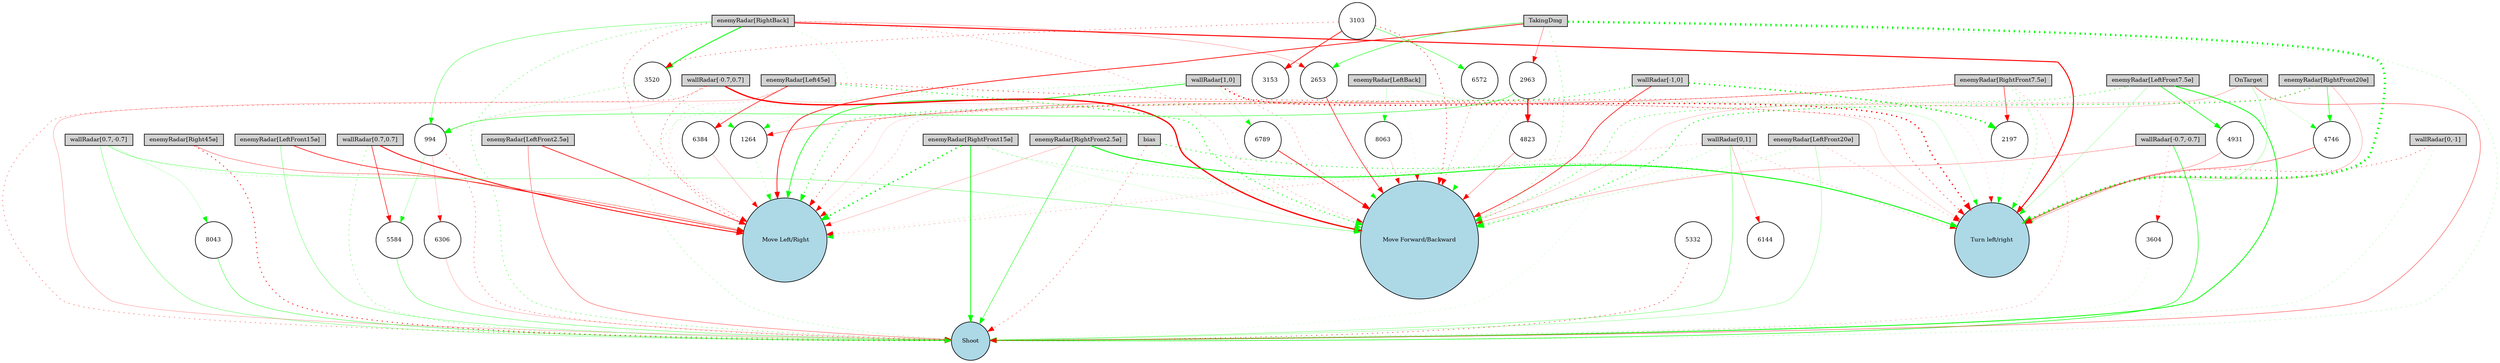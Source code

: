 digraph {
	node [fontsize=9 height=0.2 shape=circle width=0.2]
	"wallRadar[1,0]" [fillcolor=lightgray shape=box style=filled]
	"wallRadar[0,1]" [fillcolor=lightgray shape=box style=filled]
	"wallRadar[-1,0]" [fillcolor=lightgray shape=box style=filled]
	"wallRadar[0,-1]" [fillcolor=lightgray shape=box style=filled]
	"wallRadar[0.7,0.7]" [fillcolor=lightgray shape=box style=filled]
	"wallRadar[-0.7,0.7]" [fillcolor=lightgray shape=box style=filled]
	"wallRadar[-0.7,-0.7]" [fillcolor=lightgray shape=box style=filled]
	"wallRadar[0.7,-0.7]" [fillcolor=lightgray shape=box style=filled]
	"enemyRadar[RightBack]" [fillcolor=lightgray shape=box style=filled]
	"enemyRadar[LeftBack]" [fillcolor=lightgray shape=box style=filled]
	"enemyRadar[Right45ø]" [fillcolor=lightgray shape=box style=filled]
	"enemyRadar[Left45ø]" [fillcolor=lightgray shape=box style=filled]
	"enemyRadar[RightFront20ø]" [fillcolor=lightgray shape=box style=filled]
	"enemyRadar[LeftFront20ø]" [fillcolor=lightgray shape=box style=filled]
	"enemyRadar[RightFront15ø]" [fillcolor=lightgray shape=box style=filled]
	"enemyRadar[LeftFront15ø]" [fillcolor=lightgray shape=box style=filled]
	"enemyRadar[RightFront7.5ø]" [fillcolor=lightgray shape=box style=filled]
	"enemyRadar[LeftFront7.5ø]" [fillcolor=lightgray shape=box style=filled]
	"enemyRadar[RightFront2.5ø]" [fillcolor=lightgray shape=box style=filled]
	"enemyRadar[LeftFront2.5ø]" [fillcolor=lightgray shape=box style=filled]
	OnTarget [fillcolor=lightgray shape=box style=filled]
	TakingDmg [fillcolor=lightgray shape=box style=filled]
	bias [fillcolor=lightgray shape=box style=filled]
	Shoot [fillcolor=lightblue style=filled]
	"Move Forward/Backward" [fillcolor=lightblue style=filled]
	" Move Left/Right" [fillcolor=lightblue style=filled]
	"Turn left/right" [fillcolor=lightblue style=filled]
	6144 [fillcolor=white style=filled]
	6789 [fillcolor=white style=filled]
	4746 [fillcolor=white style=filled]
	2963 [fillcolor=white style=filled]
	3604 [fillcolor=white style=filled]
	2197 [fillcolor=white style=filled]
	3103 [fillcolor=white style=filled]
	6306 [fillcolor=white style=filled]
	6572 [fillcolor=white style=filled]
	3520 [fillcolor=white style=filled]
	4931 [fillcolor=white style=filled]
	5584 [fillcolor=white style=filled]
	3153 [fillcolor=white style=filled]
	5332 [fillcolor=white style=filled]
	4823 [fillcolor=white style=filled]
	2653 [fillcolor=white style=filled]
	994 [fillcolor=white style=filled]
	8043 [fillcolor=white style=filled]
	1264 [fillcolor=white style=filled]
	6384 [fillcolor=white style=filled]
	8063 [fillcolor=white style=filled]
	"wallRadar[1,0]" -> Shoot [color=green penwidth=0.37049928787998176 style=dotted]
	"wallRadar[1,0]" -> "Move Forward/Backward" [color=red penwidth=0.4314830915290825 style=dotted]
	"wallRadar[1,0]" -> " Move Left/Right" [color=green penwidth=0.9907656570106385 style=solid]
	"wallRadar[1,0]" -> "Turn left/right" [color=red penwidth=1.9251863424008449 style=dotted]
	"wallRadar[0,1]" -> Shoot [color=green penwidth=0.41755254736622804 style=solid]
	"wallRadar[0,1]" -> "Move Forward/Backward" [color=green penwidth=0.38916273174251215 style=dotted]
	"wallRadar[0,1]" -> " Move Left/Right" [color=red penwidth=0.31230254405468516 style=dotted]
	"wallRadar[0,1]" -> "Turn left/right" [color=red penwidth=0.35567394674085695 style=dotted]
	"wallRadar[-1,0]" -> Shoot [color=green penwidth=0.1772935555272801 style=dotted]
	"wallRadar[-1,0]" -> "Move Forward/Backward" [color=red penwidth=0.9341175027472364 style=solid]
	"wallRadar[-1,0]" -> " Move Left/Right" [color=green penwidth=1.0734808949915713 style=dotted]
	"wallRadar[-1,0]" -> "Turn left/right" [color=red penwidth=0.18784467441020086 style=dotted]
	"wallRadar[0,-1]" -> Shoot [color=green penwidth=0.30307509261907317 style=dotted]
	"wallRadar[0,-1]" -> "Turn left/right" [color=red penwidth=0.6503814976518276 style=dotted]
	"wallRadar[0.7,0.7]" -> Shoot [color=green penwidth=0.5626012219256816 style=dotted]
	"wallRadar[0.7,0.7]" -> " Move Left/Right" [color=red penwidth=1.3408918649484949 style=solid]
	"wallRadar[-0.7,0.7]" -> Shoot [color=red penwidth=0.5232517630015594 style=dotted]
	"wallRadar[-0.7,0.7]" -> "Move Forward/Backward" [color=red penwidth=1.9852479012531294 style=solid]
	"wallRadar[-0.7,0.7]" -> " Move Left/Right" [color=red penwidth=0.6191106268033418 style=dotted]
	"wallRadar[-0.7,0.7]" -> "Turn left/right" [color=red penwidth=0.16131017110736923 style=solid]
	"wallRadar[-0.7,-0.7]" -> Shoot [color=green penwidth=0.8252580572496787 style=solid]
	"wallRadar[-0.7,-0.7]" -> "Move Forward/Backward" [color=red penwidth=0.33891175044685085 style=solid]
	"wallRadar[-0.7,-0.7]" -> " Move Left/Right" [color=red penwidth=0.12562899933859056 style=dotted]
	"wallRadar[0.7,-0.7]" -> Shoot [color=green penwidth=0.401508074397966 style=solid]
	"wallRadar[0.7,-0.7]" -> "Move Forward/Backward" [color=green penwidth=0.4297394959698764 style=solid]
	"wallRadar[0.7,-0.7]" -> " Move Left/Right" [color=green penwidth=0.32055928829103625 style=dotted]
	"enemyRadar[RightBack]" -> Shoot [color=green penwidth=0.6476644849438944 style=dotted]
	"enemyRadar[RightBack]" -> "Move Forward/Backward" [color=red penwidth=0.3846357723055952 style=dotted]
	"enemyRadar[RightBack]" -> " Move Left/Right" [color=red penwidth=0.5853701751017578 style=dotted]
	"enemyRadar[RightBack]" -> "Turn left/right" [color=red penwidth=1.5373188687637984 style=solid]
	"enemyRadar[LeftBack]" -> "Move Forward/Backward" [color=red penwidth=0.1013830431454591 style=dotted]
	"enemyRadar[LeftBack]" -> "Turn left/right" [color=green penwidth=0.19283920632786494 style=solid]
	"enemyRadar[Right45ø]" -> Shoot [color=red penwidth=1.113677870251667 style=dotted]
	"enemyRadar[Right45ø]" -> " Move Left/Right" [color=red penwidth=0.4512778705407102 style=solid]
	"enemyRadar[Left45ø]" -> Shoot [color=red penwidth=0.27919344042860234 style=solid]
	"enemyRadar[Left45ø]" -> "Move Forward/Backward" [color=green penwidth=1.237231946342165 style=dotted]
	"enemyRadar[Left45ø]" -> " Move Left/Right" [color=red penwidth=0.2457198079885227 style=dotted]
	"enemyRadar[Left45ø]" -> "Turn left/right" [color=red penwidth=0.7881978384720139 style=dotted]
	"enemyRadar[RightFront20ø]" -> "Move Forward/Backward" [color=green penwidth=1.2805235888048605 style=dotted]
	"enemyRadar[RightFront20ø]" -> " Move Left/Right" [color=red penwidth=0.34334946068569805 style=dotted]
	"enemyRadar[RightFront20ø]" -> "Turn left/right" [color=red penwidth=0.28656210197427023 style=solid]
	"enemyRadar[LeftFront20ø]" -> Shoot [color=green penwidth=0.3011717061889141 style=solid]
	"enemyRadar[LeftFront20ø]" -> "Move Forward/Backward" [color=green penwidth=0.4214657516724377 style=dotted]
	"enemyRadar[LeftFront20ø]" -> "Turn left/right" [color=red penwidth=0.3527992183163403 style=dotted]
	"enemyRadar[RightFront15ø]" -> Shoot [color=green penwidth=1.118676879719247 style=solid]
	"enemyRadar[RightFront15ø]" -> "Move Forward/Backward" [color=green penwidth=0.11594511778556783 style=solid]
	"enemyRadar[RightFront15ø]" -> " Move Left/Right" [color=green penwidth=2.3575169389898494 style=dotted]
	"enemyRadar[RightFront15ø]" -> "Turn left/right" [color=green penwidth=0.5537550208199389 style=dotted]
	"enemyRadar[LeftFront15ø]" -> Shoot [color=green penwidth=0.4029391674439219 style=solid]
	"enemyRadar[LeftFront15ø]" -> " Move Left/Right" [color=red penwidth=0.9547873808067159 style=solid]
	"enemyRadar[RightFront7.5ø]" -> Shoot [color=red penwidth=0.3428645155839566 style=dotted]
	"enemyRadar[RightFront7.5ø]" -> " Move Left/Right" [color=red penwidth=0.7480748947188909 style=dotted]
	"enemyRadar[RightFront7.5ø]" -> "Turn left/right" [color=green penwidth=0.5180694679613219 style=dotted]
	"enemyRadar[LeftFront7.5ø]" -> Shoot [color=green penwidth=1.2292896162422968 style=solid]
	"enemyRadar[LeftFront7.5ø]" -> "Move Forward/Backward" [color=green penwidth=0.807172581143488 style=dotted]
	"enemyRadar[LeftFront7.5ø]" -> "Turn left/right" [color=green penwidth=0.26172492032125405 style=solid]
	"enemyRadar[RightFront2.5ø]" -> Shoot [color=green penwidth=0.6606258587944697 style=solid]
	"enemyRadar[RightFront2.5ø]" -> "Move Forward/Backward" [color=green penwidth=0.3392203526394831 style=dotted]
	"enemyRadar[RightFront2.5ø]" -> " Move Left/Right" [color=red penwidth=0.2311010994440554 style=solid]
	"enemyRadar[RightFront2.5ø]" -> "Turn left/right" [color=green penwidth=1.3964311518471995 style=solid]
	"enemyRadar[LeftFront2.5ø]" -> Shoot [color=red penwidth=0.4665565680666912 style=solid]
	"enemyRadar[LeftFront2.5ø]" -> " Move Left/Right" [color=red penwidth=1.0116029985030732 style=solid]
	OnTarget -> Shoot [color=red penwidth=0.5104847665691434 style=solid]
	OnTarget -> "Move Forward/Backward" [color=red penwidth=0.203010629102239 style=solid]
	OnTarget -> " Move Left/Right" [color=red penwidth=0.12174541666253362 style=solid]
	OnTarget -> "Turn left/right" [color=green penwidth=0.3248351265139926 style=solid]
	TakingDmg -> Shoot [color=green penwidth=0.3442175931050486 style=dotted]
	TakingDmg -> "Move Forward/Backward" [color=green penwidth=0.5363206780653471 style=dotted]
	TakingDmg -> " Move Left/Right" [color=red penwidth=1.0930924141660738 style=solid]
	TakingDmg -> "Turn left/right" [color=green penwidth=3.691298572523909 style=dotted]
	bias -> Shoot [color=red penwidth=0.5733290860761704 style=dotted]
	bias -> "Move Forward/Backward" [color=green penwidth=0.25561185284406096 style=dotted]
	bias -> " Move Left/Right" [color=green penwidth=0.19361117517747975 style=dotted]
	bias -> "Turn left/right" [color=green penwidth=1.0480138682407099 style=dotted]
	"wallRadar[-0.7,0.7]" -> 994 [color=red penwidth=0.11247302661082438 style=solid]
	994 -> Shoot [color=red penwidth=0.5351935461563531 style=dotted]
	"enemyRadar[RightBack]" -> 1264 [color=green penwidth=0.26338527802617506 style=dotted]
	1264 -> " Move Left/Right" [color=green penwidth=0.34411416150518737 style=dotted]
	"enemyRadar[RightFront7.5ø]" -> 1264 [color=red penwidth=0.4752591297219205 style=solid]
	2197 -> "Turn left/right" [color=green penwidth=0.18534737095682696 style=dotted]
	"wallRadar[-1,0]" -> 2197 [color=green penwidth=2.3125388546807866 style=dotted]
	"enemyRadar[RightBack]" -> 994 [color=green penwidth=0.4732510350362923 style=solid]
	"enemyRadar[RightBack]" -> 2653 [color=red penwidth=0.3036409873799458 style=solid]
	2653 -> "Move Forward/Backward" [color=red penwidth=0.837804228754271 style=solid]
	TakingDmg -> 2963 [color=red penwidth=0.43285191367743603 style=solid]
	2963 -> "Move Forward/Backward" [color=green penwidth=0.25865771268980897 style=dotted]
	3103 -> "Move Forward/Backward" [color=red penwidth=0.8492137319515745 style=dotted]
	3103 -> 3153 [color=red penwidth=1.0696933300596432 style=solid]
	3153 -> "Move Forward/Backward" [color=green penwidth=0.12149558489329229 style=dotted]
	"enemyRadar[RightBack]" -> 3520 [color=green penwidth=1.3597993198888028 style=solid]
	3520 -> 994 [color=green penwidth=0.5160779215648765 style=dotted]
	"wallRadar[-0.7,-0.7]" -> 3604 [color=red penwidth=0.3333917839190793 style=dotted]
	3604 -> Shoot [color=green penwidth=0.2115185556517814 style=dotted]
	"enemyRadar[RightFront7.5ø]" -> 2197 [color=red penwidth=0.7489651968392532 style=solid]
	"enemyRadar[RightFront20ø]" -> 4746 [color=green penwidth=0.7149164853417085 style=solid]
	4746 -> "Turn left/right" [color=red penwidth=0.5963919976546941 style=solid]
	2963 -> 4823 [color=red penwidth=1.7587604000572832 style=solid]
	4823 -> "Move Forward/Backward" [color=red penwidth=0.3669380635366528 style=solid]
	"enemyRadar[LeftFront7.5ø]" -> 4931 [color=green penwidth=0.9502267897535145 style=solid]
	4931 -> "Turn left/right" [color=red penwidth=0.36595532725565383 style=solid]
	3103 -> 3520 [color=red penwidth=0.5897442750491115 style=dotted]
	5332 -> Shoot [color=red penwidth=0.744886185514167 style=dotted]
	994 -> 5584 [color=green penwidth=0.2864907474491105 style=solid]
	5584 -> Shoot [color=green penwidth=0.47375426885478844 style=solid]
	OnTarget -> 4746 [color=green penwidth=0.14890610054882397 style=solid]
	"wallRadar[0,1]" -> 6144 [color=red penwidth=0.29878992242750035 style=solid]
	994 -> 6306 [color=red penwidth=0.22438614958528613 style=solid]
	6306 -> Shoot [color=red penwidth=0.24249208355147778 style=solid]
	"enemyRadar[Left45ø]" -> 6384 [color=red penwidth=0.8602276982399052 style=solid]
	6384 -> " Move Left/Right" [color=red penwidth=0.2265776610635671 style=solid]
	3103 -> 6572 [color=green penwidth=0.5487851071845175 style=solid]
	6572 -> "Move Forward/Backward" [color=red penwidth=0.46084787586010234 style=dotted]
	TakingDmg -> 2653 [color=green penwidth=0.7126886384448183 style=solid]
	"wallRadar[1,0]" -> 6789 [color=green penwidth=0.15991142022768007 style=solid]
	6789 -> "Move Forward/Backward" [color=red penwidth=0.9996183954832103 style=solid]
	"wallRadar[0.7,0.7]" -> 5584 [color=red penwidth=0.8504818044874098 style=solid]
	3520 -> 1264 [color=green penwidth=0.38837494954537144 style=dotted]
	2963 -> 994 [color=green penwidth=0.6420921288853295 style=solid]
	"wallRadar[0.7,-0.7]" -> 8043 [color=green penwidth=0.17926334948543932 style=solid]
	8043 -> Shoot [color=green penwidth=0.5345130338988375 style=solid]
	"enemyRadar[LeftBack]" -> 8063 [color=green penwidth=0.21720265923522666 style=solid]
	8063 -> "Move Forward/Backward" [color=red penwidth=0.17934507109416792 style=solid]
}

